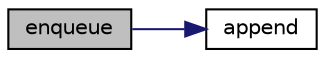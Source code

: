 digraph "enqueue"
{
 // LATEX_PDF_SIZE
  edge [fontname="Helvetica",fontsize="10",labelfontname="Helvetica",labelfontsize="10"];
  node [fontname="Helvetica",fontsize="10",shape=record];
  rankdir="LR";
  Node1 [label="enqueue",height=0.2,width=0.4,color="black", fillcolor="grey75", style="filled", fontcolor="black",tooltip="Adds a new data to the provided queue."];
  Node1 -> Node2 [color="midnightblue",fontsize="10",style="solid",fontname="Helvetica"];
  Node2 [label="append",height=0.2,width=0.4,color="black", fillcolor="white", style="filled",URL="$node_8h.html#a4589babba782f6b4c1e6a5b72d09a4ce",tooltip="Adds new data to the end of the provided list."];
}
